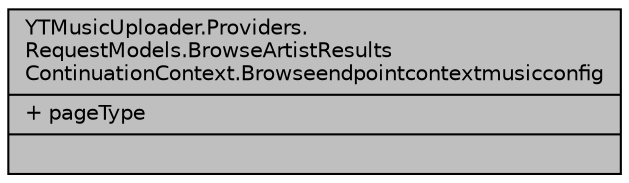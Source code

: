 digraph "YTMusicUploader.Providers.RequestModels.BrowseArtistResultsContinuationContext.Browseendpointcontextmusicconfig"
{
 // LATEX_PDF_SIZE
  edge [fontname="Helvetica",fontsize="10",labelfontname="Helvetica",labelfontsize="10"];
  node [fontname="Helvetica",fontsize="10",shape=record];
  Node1 [label="{YTMusicUploader.Providers.\lRequestModels.BrowseArtistResults\lContinuationContext.Browseendpointcontextmusicconfig\n|+ pageType\l|}",height=0.2,width=0.4,color="black", fillcolor="grey75", style="filled", fontcolor="black",tooltip=" "];
}
